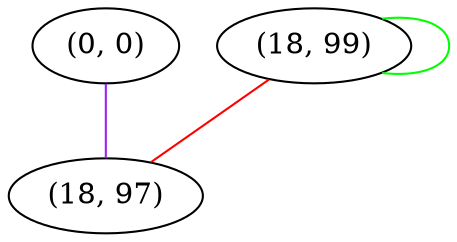 graph "" {
"(0, 0)";
"(18, 99)";
"(18, 97)";
"(0, 0)" -- "(18, 97)"  [color=purple, key=0, weight=4];
"(18, 99)" -- "(18, 99)"  [color=green, key=0, weight=2];
"(18, 99)" -- "(18, 97)"  [color=red, key=0, weight=1];
}
